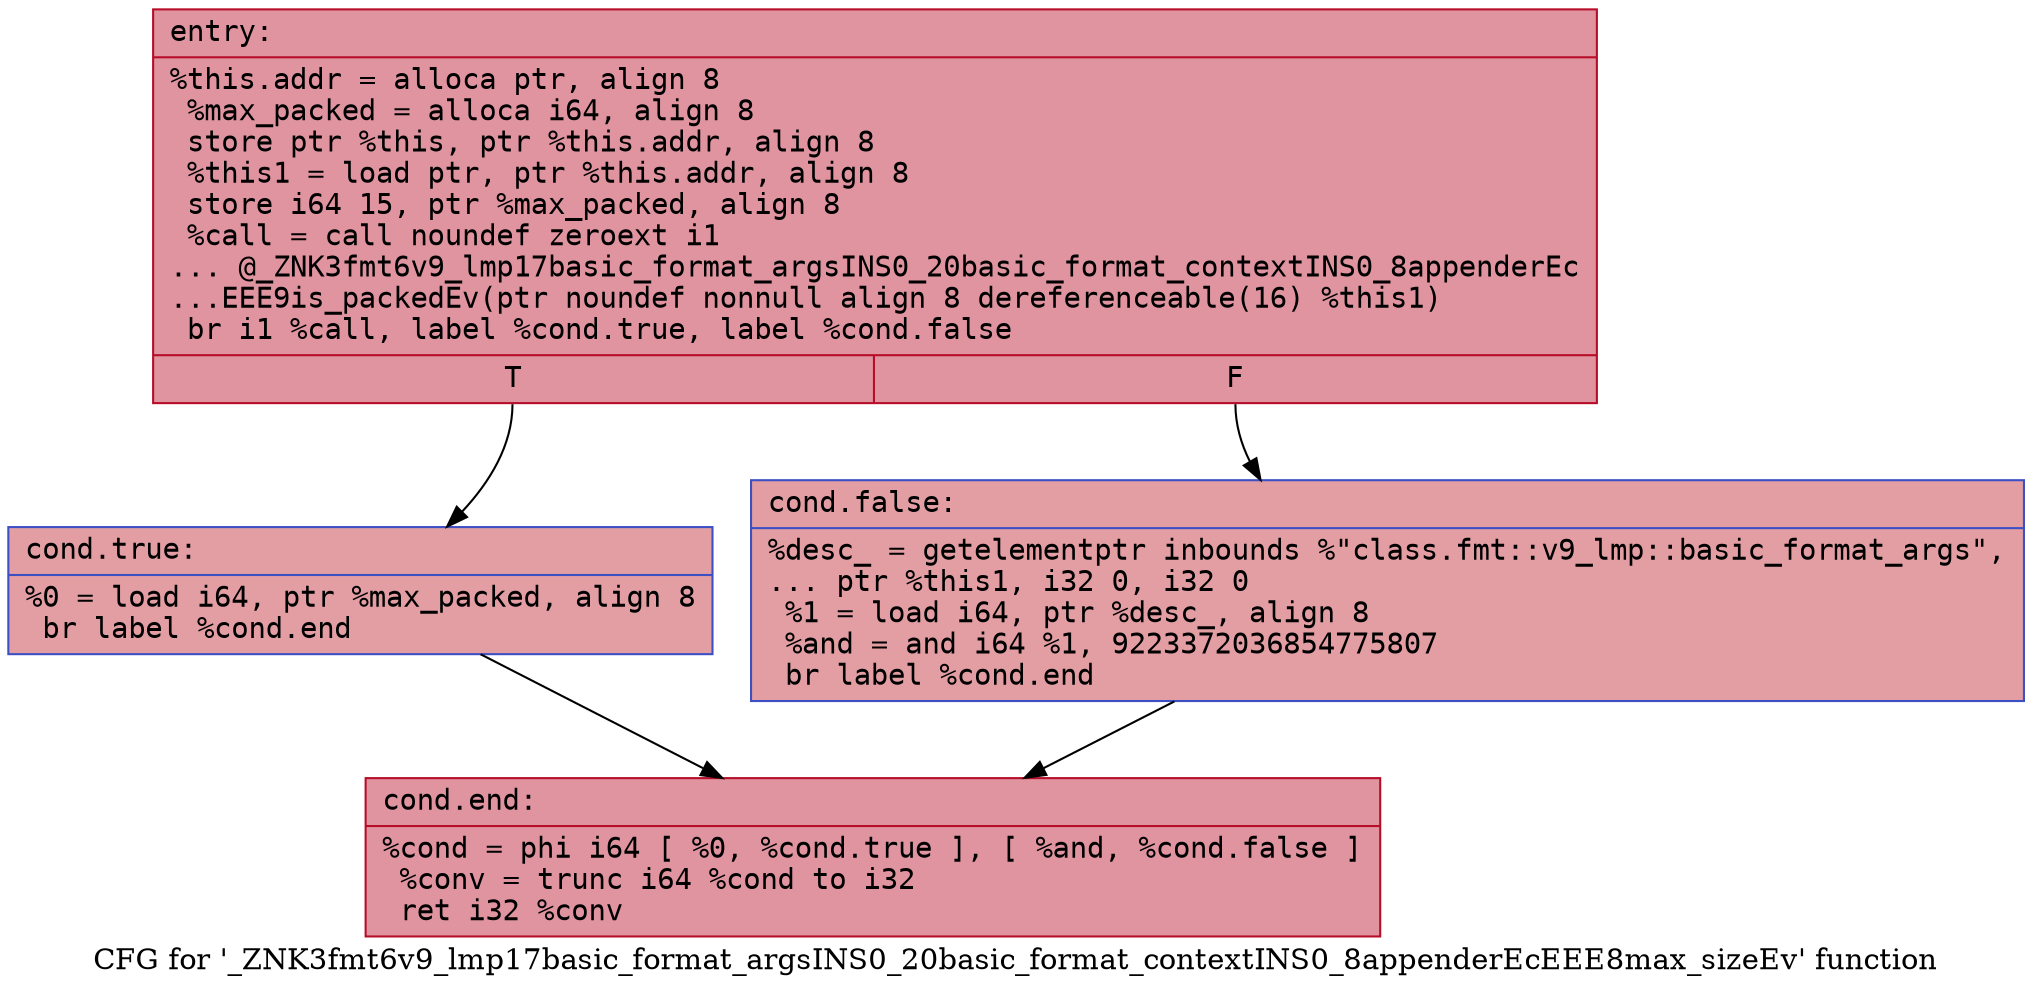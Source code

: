 digraph "CFG for '_ZNK3fmt6v9_lmp17basic_format_argsINS0_20basic_format_contextINS0_8appenderEcEEE8max_sizeEv' function" {
	label="CFG for '_ZNK3fmt6v9_lmp17basic_format_argsINS0_20basic_format_contextINS0_8appenderEcEEE8max_sizeEv' function";

	Node0x556bfeb2d940 [shape=record,color="#b70d28ff", style=filled, fillcolor="#b70d2870" fontname="Courier",label="{entry:\l|  %this.addr = alloca ptr, align 8\l  %max_packed = alloca i64, align 8\l  store ptr %this, ptr %this.addr, align 8\l  %this1 = load ptr, ptr %this.addr, align 8\l  store i64 15, ptr %max_packed, align 8\l  %call = call noundef zeroext i1\l... @_ZNK3fmt6v9_lmp17basic_format_argsINS0_20basic_format_contextINS0_8appenderEc\l...EEE9is_packedEv(ptr noundef nonnull align 8 dereferenceable(16) %this1)\l  br i1 %call, label %cond.true, label %cond.false\l|{<s0>T|<s1>F}}"];
	Node0x556bfeb2d940:s0 -> Node0x556bfeb2dd40[tooltip="entry -> cond.true\nProbability 50.00%" ];
	Node0x556bfeb2d940:s1 -> Node0x556bfeb2ddc0[tooltip="entry -> cond.false\nProbability 50.00%" ];
	Node0x556bfeb2dd40 [shape=record,color="#3d50c3ff", style=filled, fillcolor="#be242e70" fontname="Courier",label="{cond.true:\l|  %0 = load i64, ptr %max_packed, align 8\l  br label %cond.end\l}"];
	Node0x556bfeb2dd40 -> Node0x556bfeb2df70[tooltip="cond.true -> cond.end\nProbability 100.00%" ];
	Node0x556bfeb2ddc0 [shape=record,color="#3d50c3ff", style=filled, fillcolor="#be242e70" fontname="Courier",label="{cond.false:\l|  %desc_ = getelementptr inbounds %\"class.fmt::v9_lmp::basic_format_args\",\l... ptr %this1, i32 0, i32 0\l  %1 = load i64, ptr %desc_, align 8\l  %and = and i64 %1, 9223372036854775807\l  br label %cond.end\l}"];
	Node0x556bfeb2ddc0 -> Node0x556bfeb2df70[tooltip="cond.false -> cond.end\nProbability 100.00%" ];
	Node0x556bfeb2df70 [shape=record,color="#b70d28ff", style=filled, fillcolor="#b70d2870" fontname="Courier",label="{cond.end:\l|  %cond = phi i64 [ %0, %cond.true ], [ %and, %cond.false ]\l  %conv = trunc i64 %cond to i32\l  ret i32 %conv\l}"];
}
